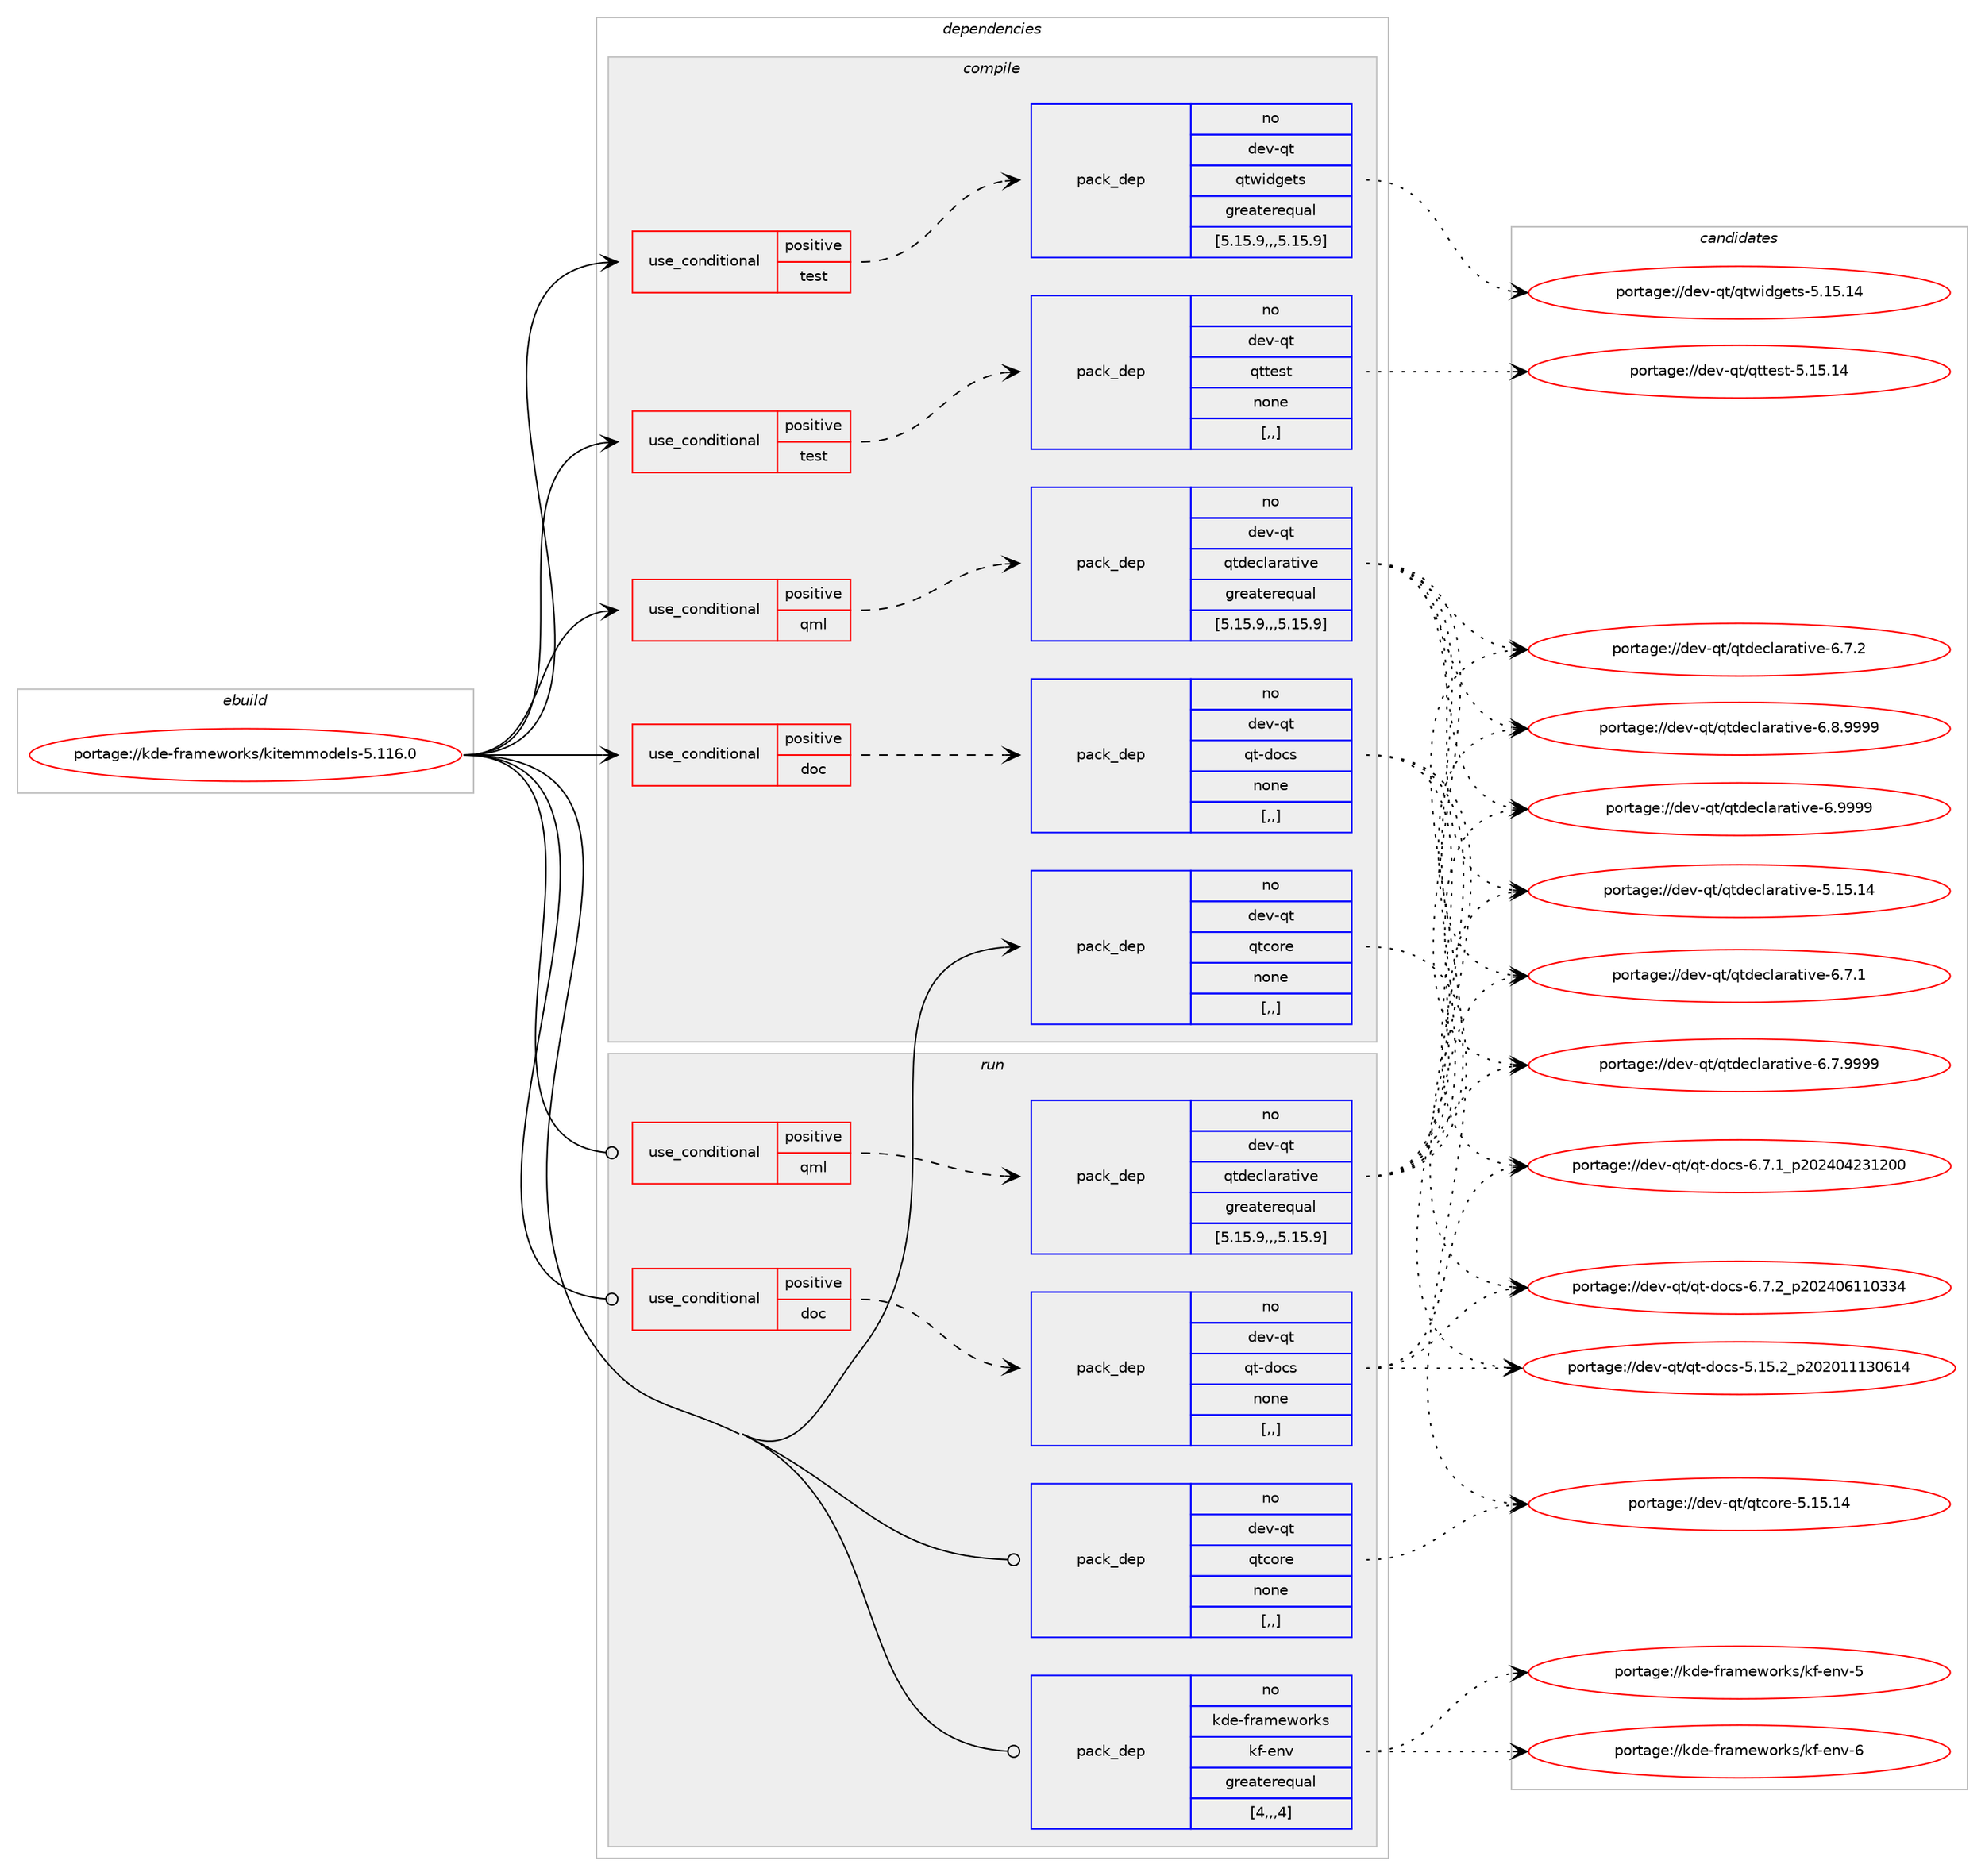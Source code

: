 digraph prolog {

# *************
# Graph options
# *************

newrank=true;
concentrate=true;
compound=true;
graph [rankdir=LR,fontname=Helvetica,fontsize=10,ranksep=1.5];#, ranksep=2.5, nodesep=0.2];
edge  [arrowhead=vee];
node  [fontname=Helvetica,fontsize=10];

# **********
# The ebuild
# **********

subgraph cluster_leftcol {
color=gray;
rank=same;
label=<<i>ebuild</i>>;
id [label="portage://kde-frameworks/kitemmodels-5.116.0", color=red, width=4, href="../kde-frameworks/kitemmodels-5.116.0.svg"];
}

# ****************
# The dependencies
# ****************

subgraph cluster_midcol {
color=gray;
label=<<i>dependencies</i>>;
subgraph cluster_compile {
fillcolor="#eeeeee";
style=filled;
label=<<i>compile</i>>;
subgraph cond66521 {
dependency259044 [label=<<TABLE BORDER="0" CELLBORDER="1" CELLSPACING="0" CELLPADDING="4"><TR><TD ROWSPAN="3" CELLPADDING="10">use_conditional</TD></TR><TR><TD>positive</TD></TR><TR><TD>doc</TD></TR></TABLE>>, shape=none, color=red];
subgraph pack190532 {
dependency259045 [label=<<TABLE BORDER="0" CELLBORDER="1" CELLSPACING="0" CELLPADDING="4" WIDTH="220"><TR><TD ROWSPAN="6" CELLPADDING="30">pack_dep</TD></TR><TR><TD WIDTH="110">no</TD></TR><TR><TD>dev-qt</TD></TR><TR><TD>qt-docs</TD></TR><TR><TD>none</TD></TR><TR><TD>[,,]</TD></TR></TABLE>>, shape=none, color=blue];
}
dependency259044:e -> dependency259045:w [weight=20,style="dashed",arrowhead="vee"];
}
id:e -> dependency259044:w [weight=20,style="solid",arrowhead="vee"];
subgraph cond66522 {
dependency259046 [label=<<TABLE BORDER="0" CELLBORDER="1" CELLSPACING="0" CELLPADDING="4"><TR><TD ROWSPAN="3" CELLPADDING="10">use_conditional</TD></TR><TR><TD>positive</TD></TR><TR><TD>qml</TD></TR></TABLE>>, shape=none, color=red];
subgraph pack190533 {
dependency259047 [label=<<TABLE BORDER="0" CELLBORDER="1" CELLSPACING="0" CELLPADDING="4" WIDTH="220"><TR><TD ROWSPAN="6" CELLPADDING="30">pack_dep</TD></TR><TR><TD WIDTH="110">no</TD></TR><TR><TD>dev-qt</TD></TR><TR><TD>qtdeclarative</TD></TR><TR><TD>greaterequal</TD></TR><TR><TD>[5.15.9,,,5.15.9]</TD></TR></TABLE>>, shape=none, color=blue];
}
dependency259046:e -> dependency259047:w [weight=20,style="dashed",arrowhead="vee"];
}
id:e -> dependency259046:w [weight=20,style="solid",arrowhead="vee"];
subgraph cond66523 {
dependency259048 [label=<<TABLE BORDER="0" CELLBORDER="1" CELLSPACING="0" CELLPADDING="4"><TR><TD ROWSPAN="3" CELLPADDING="10">use_conditional</TD></TR><TR><TD>positive</TD></TR><TR><TD>test</TD></TR></TABLE>>, shape=none, color=red];
subgraph pack190534 {
dependency259049 [label=<<TABLE BORDER="0" CELLBORDER="1" CELLSPACING="0" CELLPADDING="4" WIDTH="220"><TR><TD ROWSPAN="6" CELLPADDING="30">pack_dep</TD></TR><TR><TD WIDTH="110">no</TD></TR><TR><TD>dev-qt</TD></TR><TR><TD>qttest</TD></TR><TR><TD>none</TD></TR><TR><TD>[,,]</TD></TR></TABLE>>, shape=none, color=blue];
}
dependency259048:e -> dependency259049:w [weight=20,style="dashed",arrowhead="vee"];
}
id:e -> dependency259048:w [weight=20,style="solid",arrowhead="vee"];
subgraph cond66524 {
dependency259050 [label=<<TABLE BORDER="0" CELLBORDER="1" CELLSPACING="0" CELLPADDING="4"><TR><TD ROWSPAN="3" CELLPADDING="10">use_conditional</TD></TR><TR><TD>positive</TD></TR><TR><TD>test</TD></TR></TABLE>>, shape=none, color=red];
subgraph pack190535 {
dependency259051 [label=<<TABLE BORDER="0" CELLBORDER="1" CELLSPACING="0" CELLPADDING="4" WIDTH="220"><TR><TD ROWSPAN="6" CELLPADDING="30">pack_dep</TD></TR><TR><TD WIDTH="110">no</TD></TR><TR><TD>dev-qt</TD></TR><TR><TD>qtwidgets</TD></TR><TR><TD>greaterequal</TD></TR><TR><TD>[5.15.9,,,5.15.9]</TD></TR></TABLE>>, shape=none, color=blue];
}
dependency259050:e -> dependency259051:w [weight=20,style="dashed",arrowhead="vee"];
}
id:e -> dependency259050:w [weight=20,style="solid",arrowhead="vee"];
subgraph pack190536 {
dependency259052 [label=<<TABLE BORDER="0" CELLBORDER="1" CELLSPACING="0" CELLPADDING="4" WIDTH="220"><TR><TD ROWSPAN="6" CELLPADDING="30">pack_dep</TD></TR><TR><TD WIDTH="110">no</TD></TR><TR><TD>dev-qt</TD></TR><TR><TD>qtcore</TD></TR><TR><TD>none</TD></TR><TR><TD>[,,]</TD></TR></TABLE>>, shape=none, color=blue];
}
id:e -> dependency259052:w [weight=20,style="solid",arrowhead="vee"];
}
subgraph cluster_compileandrun {
fillcolor="#eeeeee";
style=filled;
label=<<i>compile and run</i>>;
}
subgraph cluster_run {
fillcolor="#eeeeee";
style=filled;
label=<<i>run</i>>;
subgraph cond66525 {
dependency259053 [label=<<TABLE BORDER="0" CELLBORDER="1" CELLSPACING="0" CELLPADDING="4"><TR><TD ROWSPAN="3" CELLPADDING="10">use_conditional</TD></TR><TR><TD>positive</TD></TR><TR><TD>doc</TD></TR></TABLE>>, shape=none, color=red];
subgraph pack190537 {
dependency259054 [label=<<TABLE BORDER="0" CELLBORDER="1" CELLSPACING="0" CELLPADDING="4" WIDTH="220"><TR><TD ROWSPAN="6" CELLPADDING="30">pack_dep</TD></TR><TR><TD WIDTH="110">no</TD></TR><TR><TD>dev-qt</TD></TR><TR><TD>qt-docs</TD></TR><TR><TD>none</TD></TR><TR><TD>[,,]</TD></TR></TABLE>>, shape=none, color=blue];
}
dependency259053:e -> dependency259054:w [weight=20,style="dashed",arrowhead="vee"];
}
id:e -> dependency259053:w [weight=20,style="solid",arrowhead="odot"];
subgraph cond66526 {
dependency259055 [label=<<TABLE BORDER="0" CELLBORDER="1" CELLSPACING="0" CELLPADDING="4"><TR><TD ROWSPAN="3" CELLPADDING="10">use_conditional</TD></TR><TR><TD>positive</TD></TR><TR><TD>qml</TD></TR></TABLE>>, shape=none, color=red];
subgraph pack190538 {
dependency259056 [label=<<TABLE BORDER="0" CELLBORDER="1" CELLSPACING="0" CELLPADDING="4" WIDTH="220"><TR><TD ROWSPAN="6" CELLPADDING="30">pack_dep</TD></TR><TR><TD WIDTH="110">no</TD></TR><TR><TD>dev-qt</TD></TR><TR><TD>qtdeclarative</TD></TR><TR><TD>greaterequal</TD></TR><TR><TD>[5.15.9,,,5.15.9]</TD></TR></TABLE>>, shape=none, color=blue];
}
dependency259055:e -> dependency259056:w [weight=20,style="dashed",arrowhead="vee"];
}
id:e -> dependency259055:w [weight=20,style="solid",arrowhead="odot"];
subgraph pack190539 {
dependency259057 [label=<<TABLE BORDER="0" CELLBORDER="1" CELLSPACING="0" CELLPADDING="4" WIDTH="220"><TR><TD ROWSPAN="6" CELLPADDING="30">pack_dep</TD></TR><TR><TD WIDTH="110">no</TD></TR><TR><TD>dev-qt</TD></TR><TR><TD>qtcore</TD></TR><TR><TD>none</TD></TR><TR><TD>[,,]</TD></TR></TABLE>>, shape=none, color=blue];
}
id:e -> dependency259057:w [weight=20,style="solid",arrowhead="odot"];
subgraph pack190540 {
dependency259058 [label=<<TABLE BORDER="0" CELLBORDER="1" CELLSPACING="0" CELLPADDING="4" WIDTH="220"><TR><TD ROWSPAN="6" CELLPADDING="30">pack_dep</TD></TR><TR><TD WIDTH="110">no</TD></TR><TR><TD>kde-frameworks</TD></TR><TR><TD>kf-env</TD></TR><TR><TD>greaterequal</TD></TR><TR><TD>[4,,,4]</TD></TR></TABLE>>, shape=none, color=blue];
}
id:e -> dependency259058:w [weight=20,style="solid",arrowhead="odot"];
}
}

# **************
# The candidates
# **************

subgraph cluster_choices {
rank=same;
color=gray;
label=<<i>candidates</i>>;

subgraph choice190532 {
color=black;
nodesep=1;
choice100101118451131164711311645100111991154553464953465095112504850484949495148544952 [label="portage://dev-qt/qt-docs-5.15.2_p202011130614", color=red, width=4,href="../dev-qt/qt-docs-5.15.2_p202011130614.svg"];
choice1001011184511311647113116451001119911545544655464995112504850524852505149504848 [label="portage://dev-qt/qt-docs-6.7.1_p202404231200", color=red, width=4,href="../dev-qt/qt-docs-6.7.1_p202404231200.svg"];
choice1001011184511311647113116451001119911545544655465095112504850524854494948515152 [label="portage://dev-qt/qt-docs-6.7.2_p202406110334", color=red, width=4,href="../dev-qt/qt-docs-6.7.2_p202406110334.svg"];
dependency259045:e -> choice100101118451131164711311645100111991154553464953465095112504850484949495148544952:w [style=dotted,weight="100"];
dependency259045:e -> choice1001011184511311647113116451001119911545544655464995112504850524852505149504848:w [style=dotted,weight="100"];
dependency259045:e -> choice1001011184511311647113116451001119911545544655465095112504850524854494948515152:w [style=dotted,weight="100"];
}
subgraph choice190533 {
color=black;
nodesep=1;
choice10010111845113116471131161001019910897114971161051181014553464953464952 [label="portage://dev-qt/qtdeclarative-5.15.14", color=red, width=4,href="../dev-qt/qtdeclarative-5.15.14.svg"];
choice1001011184511311647113116100101991089711497116105118101455446554649 [label="portage://dev-qt/qtdeclarative-6.7.1", color=red, width=4,href="../dev-qt/qtdeclarative-6.7.1.svg"];
choice1001011184511311647113116100101991089711497116105118101455446554650 [label="portage://dev-qt/qtdeclarative-6.7.2", color=red, width=4,href="../dev-qt/qtdeclarative-6.7.2.svg"];
choice1001011184511311647113116100101991089711497116105118101455446554657575757 [label="portage://dev-qt/qtdeclarative-6.7.9999", color=red, width=4,href="../dev-qt/qtdeclarative-6.7.9999.svg"];
choice1001011184511311647113116100101991089711497116105118101455446564657575757 [label="portage://dev-qt/qtdeclarative-6.8.9999", color=red, width=4,href="../dev-qt/qtdeclarative-6.8.9999.svg"];
choice100101118451131164711311610010199108971149711610511810145544657575757 [label="portage://dev-qt/qtdeclarative-6.9999", color=red, width=4,href="../dev-qt/qtdeclarative-6.9999.svg"];
dependency259047:e -> choice10010111845113116471131161001019910897114971161051181014553464953464952:w [style=dotted,weight="100"];
dependency259047:e -> choice1001011184511311647113116100101991089711497116105118101455446554649:w [style=dotted,weight="100"];
dependency259047:e -> choice1001011184511311647113116100101991089711497116105118101455446554650:w [style=dotted,weight="100"];
dependency259047:e -> choice1001011184511311647113116100101991089711497116105118101455446554657575757:w [style=dotted,weight="100"];
dependency259047:e -> choice1001011184511311647113116100101991089711497116105118101455446564657575757:w [style=dotted,weight="100"];
dependency259047:e -> choice100101118451131164711311610010199108971149711610511810145544657575757:w [style=dotted,weight="100"];
}
subgraph choice190534 {
color=black;
nodesep=1;
choice10010111845113116471131161161011151164553464953464952 [label="portage://dev-qt/qttest-5.15.14", color=red, width=4,href="../dev-qt/qttest-5.15.14.svg"];
dependency259049:e -> choice10010111845113116471131161161011151164553464953464952:w [style=dotted,weight="100"];
}
subgraph choice190535 {
color=black;
nodesep=1;
choice10010111845113116471131161191051001031011161154553464953464952 [label="portage://dev-qt/qtwidgets-5.15.14", color=red, width=4,href="../dev-qt/qtwidgets-5.15.14.svg"];
dependency259051:e -> choice10010111845113116471131161191051001031011161154553464953464952:w [style=dotted,weight="100"];
}
subgraph choice190536 {
color=black;
nodesep=1;
choice1001011184511311647113116991111141014553464953464952 [label="portage://dev-qt/qtcore-5.15.14", color=red, width=4,href="../dev-qt/qtcore-5.15.14.svg"];
dependency259052:e -> choice1001011184511311647113116991111141014553464953464952:w [style=dotted,weight="100"];
}
subgraph choice190537 {
color=black;
nodesep=1;
choice100101118451131164711311645100111991154553464953465095112504850484949495148544952 [label="portage://dev-qt/qt-docs-5.15.2_p202011130614", color=red, width=4,href="../dev-qt/qt-docs-5.15.2_p202011130614.svg"];
choice1001011184511311647113116451001119911545544655464995112504850524852505149504848 [label="portage://dev-qt/qt-docs-6.7.1_p202404231200", color=red, width=4,href="../dev-qt/qt-docs-6.7.1_p202404231200.svg"];
choice1001011184511311647113116451001119911545544655465095112504850524854494948515152 [label="portage://dev-qt/qt-docs-6.7.2_p202406110334", color=red, width=4,href="../dev-qt/qt-docs-6.7.2_p202406110334.svg"];
dependency259054:e -> choice100101118451131164711311645100111991154553464953465095112504850484949495148544952:w [style=dotted,weight="100"];
dependency259054:e -> choice1001011184511311647113116451001119911545544655464995112504850524852505149504848:w [style=dotted,weight="100"];
dependency259054:e -> choice1001011184511311647113116451001119911545544655465095112504850524854494948515152:w [style=dotted,weight="100"];
}
subgraph choice190538 {
color=black;
nodesep=1;
choice10010111845113116471131161001019910897114971161051181014553464953464952 [label="portage://dev-qt/qtdeclarative-5.15.14", color=red, width=4,href="../dev-qt/qtdeclarative-5.15.14.svg"];
choice1001011184511311647113116100101991089711497116105118101455446554649 [label="portage://dev-qt/qtdeclarative-6.7.1", color=red, width=4,href="../dev-qt/qtdeclarative-6.7.1.svg"];
choice1001011184511311647113116100101991089711497116105118101455446554650 [label="portage://dev-qt/qtdeclarative-6.7.2", color=red, width=4,href="../dev-qt/qtdeclarative-6.7.2.svg"];
choice1001011184511311647113116100101991089711497116105118101455446554657575757 [label="portage://dev-qt/qtdeclarative-6.7.9999", color=red, width=4,href="../dev-qt/qtdeclarative-6.7.9999.svg"];
choice1001011184511311647113116100101991089711497116105118101455446564657575757 [label="portage://dev-qt/qtdeclarative-6.8.9999", color=red, width=4,href="../dev-qt/qtdeclarative-6.8.9999.svg"];
choice100101118451131164711311610010199108971149711610511810145544657575757 [label="portage://dev-qt/qtdeclarative-6.9999", color=red, width=4,href="../dev-qt/qtdeclarative-6.9999.svg"];
dependency259056:e -> choice10010111845113116471131161001019910897114971161051181014553464953464952:w [style=dotted,weight="100"];
dependency259056:e -> choice1001011184511311647113116100101991089711497116105118101455446554649:w [style=dotted,weight="100"];
dependency259056:e -> choice1001011184511311647113116100101991089711497116105118101455446554650:w [style=dotted,weight="100"];
dependency259056:e -> choice1001011184511311647113116100101991089711497116105118101455446554657575757:w [style=dotted,weight="100"];
dependency259056:e -> choice1001011184511311647113116100101991089711497116105118101455446564657575757:w [style=dotted,weight="100"];
dependency259056:e -> choice100101118451131164711311610010199108971149711610511810145544657575757:w [style=dotted,weight="100"];
}
subgraph choice190539 {
color=black;
nodesep=1;
choice1001011184511311647113116991111141014553464953464952 [label="portage://dev-qt/qtcore-5.15.14", color=red, width=4,href="../dev-qt/qtcore-5.15.14.svg"];
dependency259057:e -> choice1001011184511311647113116991111141014553464953464952:w [style=dotted,weight="100"];
}
subgraph choice190540 {
color=black;
nodesep=1;
choice107100101451021149710910111911111410711547107102451011101184553 [label="portage://kde-frameworks/kf-env-5", color=red, width=4,href="../kde-frameworks/kf-env-5.svg"];
choice107100101451021149710910111911111410711547107102451011101184554 [label="portage://kde-frameworks/kf-env-6", color=red, width=4,href="../kde-frameworks/kf-env-6.svg"];
dependency259058:e -> choice107100101451021149710910111911111410711547107102451011101184553:w [style=dotted,weight="100"];
dependency259058:e -> choice107100101451021149710910111911111410711547107102451011101184554:w [style=dotted,weight="100"];
}
}

}
